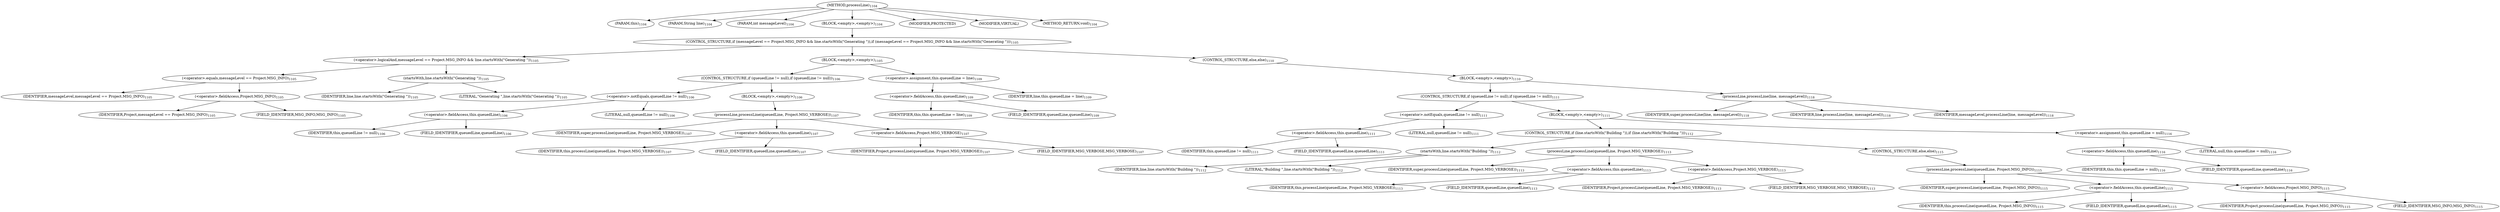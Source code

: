digraph "processLine" {  
"3625" [label = <(METHOD,processLine)<SUB>1104</SUB>> ]
"3626" [label = <(PARAM,this)<SUB>1104</SUB>> ]
"3627" [label = <(PARAM,String line)<SUB>1104</SUB>> ]
"3628" [label = <(PARAM,int messageLevel)<SUB>1104</SUB>> ]
"3629" [label = <(BLOCK,&lt;empty&gt;,&lt;empty&gt;)<SUB>1104</SUB>> ]
"3630" [label = <(CONTROL_STRUCTURE,if (messageLevel == Project.MSG_INFO &amp;&amp; line.startsWith(&quot;Generating &quot;)),if (messageLevel == Project.MSG_INFO &amp;&amp; line.startsWith(&quot;Generating &quot;)))<SUB>1105</SUB>> ]
"3631" [label = <(&lt;operator&gt;.logicalAnd,messageLevel == Project.MSG_INFO &amp;&amp; line.startsWith(&quot;Generating &quot;))<SUB>1105</SUB>> ]
"3632" [label = <(&lt;operator&gt;.equals,messageLevel == Project.MSG_INFO)<SUB>1105</SUB>> ]
"3633" [label = <(IDENTIFIER,messageLevel,messageLevel == Project.MSG_INFO)<SUB>1105</SUB>> ]
"3634" [label = <(&lt;operator&gt;.fieldAccess,Project.MSG_INFO)<SUB>1105</SUB>> ]
"3635" [label = <(IDENTIFIER,Project,messageLevel == Project.MSG_INFO)<SUB>1105</SUB>> ]
"3636" [label = <(FIELD_IDENTIFIER,MSG_INFO,MSG_INFO)<SUB>1105</SUB>> ]
"3637" [label = <(startsWith,line.startsWith(&quot;Generating &quot;))<SUB>1105</SUB>> ]
"3638" [label = <(IDENTIFIER,line,line.startsWith(&quot;Generating &quot;))<SUB>1105</SUB>> ]
"3639" [label = <(LITERAL,&quot;Generating &quot;,line.startsWith(&quot;Generating &quot;))<SUB>1105</SUB>> ]
"3640" [label = <(BLOCK,&lt;empty&gt;,&lt;empty&gt;)<SUB>1105</SUB>> ]
"3641" [label = <(CONTROL_STRUCTURE,if (queuedLine != null),if (queuedLine != null))<SUB>1106</SUB>> ]
"3642" [label = <(&lt;operator&gt;.notEquals,queuedLine != null)<SUB>1106</SUB>> ]
"3643" [label = <(&lt;operator&gt;.fieldAccess,this.queuedLine)<SUB>1106</SUB>> ]
"3644" [label = <(IDENTIFIER,this,queuedLine != null)<SUB>1106</SUB>> ]
"3645" [label = <(FIELD_IDENTIFIER,queuedLine,queuedLine)<SUB>1106</SUB>> ]
"3646" [label = <(LITERAL,null,queuedLine != null)<SUB>1106</SUB>> ]
"3647" [label = <(BLOCK,&lt;empty&gt;,&lt;empty&gt;)<SUB>1106</SUB>> ]
"3648" [label = <(processLine,processLine(queuedLine, Project.MSG_VERBOSE))<SUB>1107</SUB>> ]
"3649" [label = <(IDENTIFIER,super,processLine(queuedLine, Project.MSG_VERBOSE))<SUB>1107</SUB>> ]
"3650" [label = <(&lt;operator&gt;.fieldAccess,this.queuedLine)<SUB>1107</SUB>> ]
"3651" [label = <(IDENTIFIER,this,processLine(queuedLine, Project.MSG_VERBOSE))<SUB>1107</SUB>> ]
"3652" [label = <(FIELD_IDENTIFIER,queuedLine,queuedLine)<SUB>1107</SUB>> ]
"3653" [label = <(&lt;operator&gt;.fieldAccess,Project.MSG_VERBOSE)<SUB>1107</SUB>> ]
"3654" [label = <(IDENTIFIER,Project,processLine(queuedLine, Project.MSG_VERBOSE))<SUB>1107</SUB>> ]
"3655" [label = <(FIELD_IDENTIFIER,MSG_VERBOSE,MSG_VERBOSE)<SUB>1107</SUB>> ]
"3656" [label = <(&lt;operator&gt;.assignment,this.queuedLine = line)<SUB>1109</SUB>> ]
"3657" [label = <(&lt;operator&gt;.fieldAccess,this.queuedLine)<SUB>1109</SUB>> ]
"3658" [label = <(IDENTIFIER,this,this.queuedLine = line)<SUB>1109</SUB>> ]
"3659" [label = <(FIELD_IDENTIFIER,queuedLine,queuedLine)<SUB>1109</SUB>> ]
"3660" [label = <(IDENTIFIER,line,this.queuedLine = line)<SUB>1109</SUB>> ]
"3661" [label = <(CONTROL_STRUCTURE,else,else)<SUB>1110</SUB>> ]
"3662" [label = <(BLOCK,&lt;empty&gt;,&lt;empty&gt;)<SUB>1110</SUB>> ]
"3663" [label = <(CONTROL_STRUCTURE,if (queuedLine != null),if (queuedLine != null))<SUB>1111</SUB>> ]
"3664" [label = <(&lt;operator&gt;.notEquals,queuedLine != null)<SUB>1111</SUB>> ]
"3665" [label = <(&lt;operator&gt;.fieldAccess,this.queuedLine)<SUB>1111</SUB>> ]
"3666" [label = <(IDENTIFIER,this,queuedLine != null)<SUB>1111</SUB>> ]
"3667" [label = <(FIELD_IDENTIFIER,queuedLine,queuedLine)<SUB>1111</SUB>> ]
"3668" [label = <(LITERAL,null,queuedLine != null)<SUB>1111</SUB>> ]
"3669" [label = <(BLOCK,&lt;empty&gt;,&lt;empty&gt;)<SUB>1111</SUB>> ]
"3670" [label = <(CONTROL_STRUCTURE,if (line.startsWith(&quot;Building &quot;)),if (line.startsWith(&quot;Building &quot;)))<SUB>1112</SUB>> ]
"3671" [label = <(startsWith,line.startsWith(&quot;Building &quot;))<SUB>1112</SUB>> ]
"3672" [label = <(IDENTIFIER,line,line.startsWith(&quot;Building &quot;))<SUB>1112</SUB>> ]
"3673" [label = <(LITERAL,&quot;Building &quot;,line.startsWith(&quot;Building &quot;))<SUB>1112</SUB>> ]
"3674" [label = <(processLine,processLine(queuedLine, Project.MSG_VERBOSE))<SUB>1113</SUB>> ]
"3675" [label = <(IDENTIFIER,super,processLine(queuedLine, Project.MSG_VERBOSE))<SUB>1113</SUB>> ]
"3676" [label = <(&lt;operator&gt;.fieldAccess,this.queuedLine)<SUB>1113</SUB>> ]
"3677" [label = <(IDENTIFIER,this,processLine(queuedLine, Project.MSG_VERBOSE))<SUB>1113</SUB>> ]
"3678" [label = <(FIELD_IDENTIFIER,queuedLine,queuedLine)<SUB>1113</SUB>> ]
"3679" [label = <(&lt;operator&gt;.fieldAccess,Project.MSG_VERBOSE)<SUB>1113</SUB>> ]
"3680" [label = <(IDENTIFIER,Project,processLine(queuedLine, Project.MSG_VERBOSE))<SUB>1113</SUB>> ]
"3681" [label = <(FIELD_IDENTIFIER,MSG_VERBOSE,MSG_VERBOSE)<SUB>1113</SUB>> ]
"3682" [label = <(CONTROL_STRUCTURE,else,else)<SUB>1115</SUB>> ]
"3683" [label = <(processLine,processLine(queuedLine, Project.MSG_INFO))<SUB>1115</SUB>> ]
"3684" [label = <(IDENTIFIER,super,processLine(queuedLine, Project.MSG_INFO))<SUB>1115</SUB>> ]
"3685" [label = <(&lt;operator&gt;.fieldAccess,this.queuedLine)<SUB>1115</SUB>> ]
"3686" [label = <(IDENTIFIER,this,processLine(queuedLine, Project.MSG_INFO))<SUB>1115</SUB>> ]
"3687" [label = <(FIELD_IDENTIFIER,queuedLine,queuedLine)<SUB>1115</SUB>> ]
"3688" [label = <(&lt;operator&gt;.fieldAccess,Project.MSG_INFO)<SUB>1115</SUB>> ]
"3689" [label = <(IDENTIFIER,Project,processLine(queuedLine, Project.MSG_INFO))<SUB>1115</SUB>> ]
"3690" [label = <(FIELD_IDENTIFIER,MSG_INFO,MSG_INFO)<SUB>1115</SUB>> ]
"3691" [label = <(&lt;operator&gt;.assignment,this.queuedLine = null)<SUB>1116</SUB>> ]
"3692" [label = <(&lt;operator&gt;.fieldAccess,this.queuedLine)<SUB>1116</SUB>> ]
"3693" [label = <(IDENTIFIER,this,this.queuedLine = null)<SUB>1116</SUB>> ]
"3694" [label = <(FIELD_IDENTIFIER,queuedLine,queuedLine)<SUB>1116</SUB>> ]
"3695" [label = <(LITERAL,null,this.queuedLine = null)<SUB>1116</SUB>> ]
"3696" [label = <(processLine,processLine(line, messageLevel))<SUB>1118</SUB>> ]
"3697" [label = <(IDENTIFIER,super,processLine(line, messageLevel))<SUB>1118</SUB>> ]
"3698" [label = <(IDENTIFIER,line,processLine(line, messageLevel))<SUB>1118</SUB>> ]
"3699" [label = <(IDENTIFIER,messageLevel,processLine(line, messageLevel))<SUB>1118</SUB>> ]
"3700" [label = <(MODIFIER,PROTECTED)> ]
"3701" [label = <(MODIFIER,VIRTUAL)> ]
"3702" [label = <(METHOD_RETURN,void)<SUB>1104</SUB>> ]
  "3625" -> "3626" 
  "3625" -> "3627" 
  "3625" -> "3628" 
  "3625" -> "3629" 
  "3625" -> "3700" 
  "3625" -> "3701" 
  "3625" -> "3702" 
  "3629" -> "3630" 
  "3630" -> "3631" 
  "3630" -> "3640" 
  "3630" -> "3661" 
  "3631" -> "3632" 
  "3631" -> "3637" 
  "3632" -> "3633" 
  "3632" -> "3634" 
  "3634" -> "3635" 
  "3634" -> "3636" 
  "3637" -> "3638" 
  "3637" -> "3639" 
  "3640" -> "3641" 
  "3640" -> "3656" 
  "3641" -> "3642" 
  "3641" -> "3647" 
  "3642" -> "3643" 
  "3642" -> "3646" 
  "3643" -> "3644" 
  "3643" -> "3645" 
  "3647" -> "3648" 
  "3648" -> "3649" 
  "3648" -> "3650" 
  "3648" -> "3653" 
  "3650" -> "3651" 
  "3650" -> "3652" 
  "3653" -> "3654" 
  "3653" -> "3655" 
  "3656" -> "3657" 
  "3656" -> "3660" 
  "3657" -> "3658" 
  "3657" -> "3659" 
  "3661" -> "3662" 
  "3662" -> "3663" 
  "3662" -> "3696" 
  "3663" -> "3664" 
  "3663" -> "3669" 
  "3664" -> "3665" 
  "3664" -> "3668" 
  "3665" -> "3666" 
  "3665" -> "3667" 
  "3669" -> "3670" 
  "3669" -> "3691" 
  "3670" -> "3671" 
  "3670" -> "3674" 
  "3670" -> "3682" 
  "3671" -> "3672" 
  "3671" -> "3673" 
  "3674" -> "3675" 
  "3674" -> "3676" 
  "3674" -> "3679" 
  "3676" -> "3677" 
  "3676" -> "3678" 
  "3679" -> "3680" 
  "3679" -> "3681" 
  "3682" -> "3683" 
  "3683" -> "3684" 
  "3683" -> "3685" 
  "3683" -> "3688" 
  "3685" -> "3686" 
  "3685" -> "3687" 
  "3688" -> "3689" 
  "3688" -> "3690" 
  "3691" -> "3692" 
  "3691" -> "3695" 
  "3692" -> "3693" 
  "3692" -> "3694" 
  "3696" -> "3697" 
  "3696" -> "3698" 
  "3696" -> "3699" 
}
